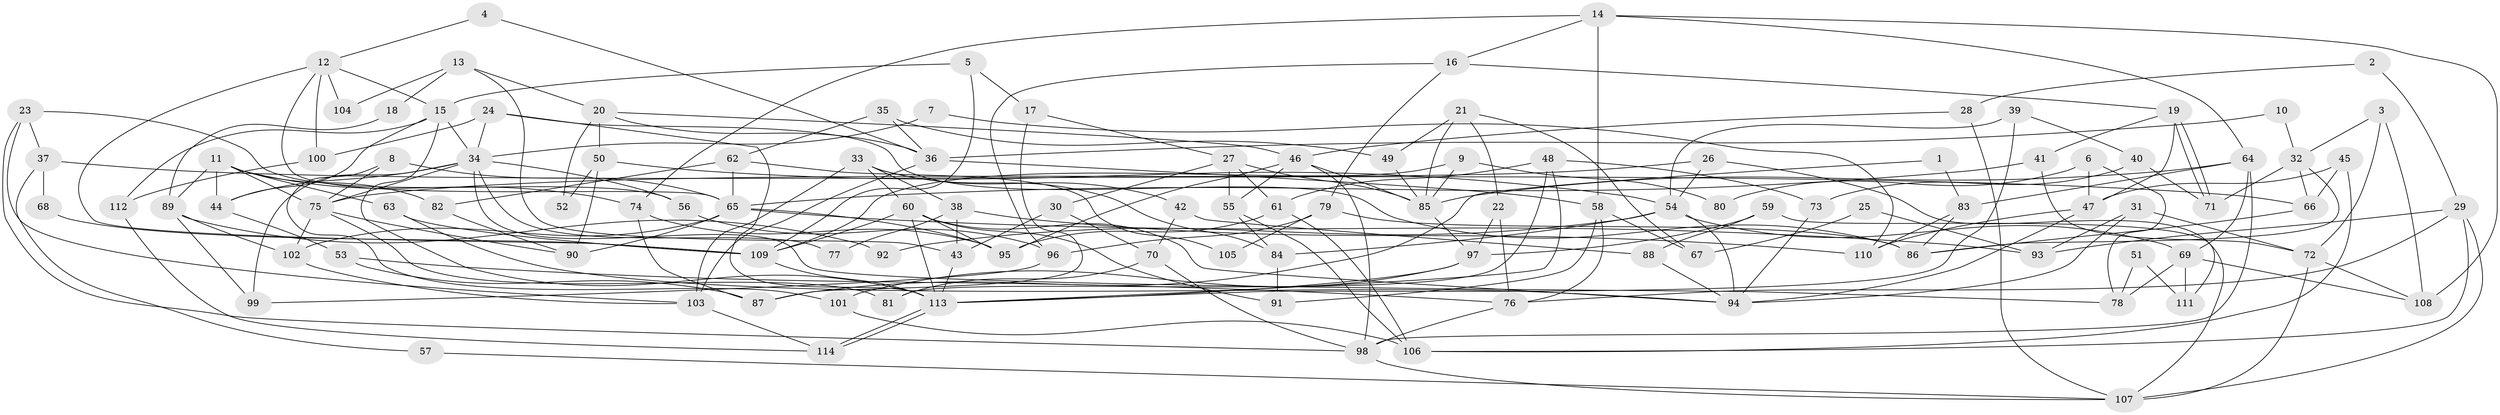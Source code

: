 // coarse degree distribution, {4: 0.23943661971830985, 2: 0.1267605633802817, 6: 0.18309859154929578, 3: 0.11267605633802817, 7: 0.08450704225352113, 5: 0.1267605633802817, 8: 0.056338028169014086, 14: 0.014084507042253521, 10: 0.04225352112676056, 9: 0.014084507042253521}
// Generated by graph-tools (version 1.1) at 2025/52/02/27/25 19:52:03]
// undirected, 114 vertices, 228 edges
graph export_dot {
graph [start="1"]
  node [color=gray90,style=filled];
  1;
  2;
  3;
  4;
  5;
  6;
  7;
  8;
  9;
  10;
  11;
  12;
  13;
  14;
  15;
  16;
  17;
  18;
  19;
  20;
  21;
  22;
  23;
  24;
  25;
  26;
  27;
  28;
  29;
  30;
  31;
  32;
  33;
  34;
  35;
  36;
  37;
  38;
  39;
  40;
  41;
  42;
  43;
  44;
  45;
  46;
  47;
  48;
  49;
  50;
  51;
  52;
  53;
  54;
  55;
  56;
  57;
  58;
  59;
  60;
  61;
  62;
  63;
  64;
  65;
  66;
  67;
  68;
  69;
  70;
  71;
  72;
  73;
  74;
  75;
  76;
  77;
  78;
  79;
  80;
  81;
  82;
  83;
  84;
  85;
  86;
  87;
  88;
  89;
  90;
  91;
  92;
  93;
  94;
  95;
  96;
  97;
  98;
  99;
  100;
  101;
  102;
  103;
  104;
  105;
  106;
  107;
  108;
  109;
  110;
  111;
  112;
  113;
  114;
  1 -- 87;
  1 -- 83;
  2 -- 29;
  2 -- 28;
  3 -- 32;
  3 -- 108;
  3 -- 72;
  4 -- 36;
  4 -- 12;
  5 -- 15;
  5 -- 109;
  5 -- 17;
  6 -- 47;
  6 -- 78;
  6 -- 80;
  7 -- 34;
  7 -- 110;
  8 -- 101;
  8 -- 65;
  8 -- 75;
  9 -- 85;
  9 -- 109;
  9 -- 80;
  10 -- 32;
  10 -- 36;
  11 -- 82;
  11 -- 89;
  11 -- 44;
  11 -- 63;
  11 -- 74;
  11 -- 75;
  12 -- 109;
  12 -- 100;
  12 -- 15;
  12 -- 65;
  12 -- 104;
  13 -- 20;
  13 -- 43;
  13 -- 18;
  13 -- 104;
  14 -- 64;
  14 -- 74;
  14 -- 16;
  14 -- 58;
  14 -- 108;
  15 -- 34;
  15 -- 44;
  15 -- 112;
  15 -- 113;
  16 -- 19;
  16 -- 79;
  16 -- 96;
  17 -- 27;
  17 -- 87;
  18 -- 89;
  19 -- 71;
  19 -- 71;
  19 -- 41;
  19 -- 47;
  20 -- 50;
  20 -- 46;
  20 -- 36;
  20 -- 52;
  21 -- 85;
  21 -- 22;
  21 -- 49;
  21 -- 67;
  22 -- 97;
  22 -- 76;
  23 -- 98;
  23 -- 103;
  23 -- 37;
  23 -- 56;
  24 -- 34;
  24 -- 113;
  24 -- 86;
  24 -- 100;
  25 -- 93;
  25 -- 67;
  26 -- 75;
  26 -- 54;
  26 -- 111;
  27 -- 61;
  27 -- 30;
  27 -- 55;
  27 -- 85;
  28 -- 46;
  28 -- 107;
  29 -- 107;
  29 -- 106;
  29 -- 76;
  29 -- 93;
  30 -- 43;
  30 -- 70;
  31 -- 94;
  31 -- 93;
  31 -- 72;
  32 -- 86;
  32 -- 66;
  32 -- 71;
  33 -- 84;
  33 -- 60;
  33 -- 38;
  33 -- 42;
  33 -- 103;
  34 -- 75;
  34 -- 44;
  34 -- 56;
  34 -- 77;
  34 -- 78;
  34 -- 99;
  35 -- 36;
  35 -- 49;
  35 -- 62;
  36 -- 58;
  36 -- 103;
  37 -- 66;
  37 -- 57;
  37 -- 68;
  38 -- 110;
  38 -- 43;
  38 -- 77;
  39 -- 54;
  39 -- 113;
  39 -- 40;
  40 -- 71;
  40 -- 73;
  41 -- 72;
  41 -- 65;
  42 -- 70;
  42 -- 88;
  43 -- 113;
  44 -- 53;
  45 -- 47;
  45 -- 106;
  45 -- 66;
  46 -- 85;
  46 -- 95;
  46 -- 55;
  46 -- 98;
  47 -- 94;
  47 -- 110;
  48 -- 113;
  48 -- 73;
  48 -- 61;
  48 -- 81;
  49 -- 85;
  50 -- 90;
  50 -- 54;
  50 -- 52;
  51 -- 78;
  51 -- 111;
  53 -- 76;
  53 -- 87;
  54 -- 69;
  54 -- 94;
  54 -- 84;
  54 -- 92;
  55 -- 84;
  55 -- 106;
  56 -- 96;
  57 -- 107;
  58 -- 91;
  58 -- 67;
  58 -- 76;
  59 -- 107;
  59 -- 88;
  59 -- 97;
  60 -- 95;
  60 -- 113;
  60 -- 91;
  60 -- 94;
  60 -- 109;
  61 -- 95;
  61 -- 106;
  62 -- 65;
  62 -- 82;
  62 -- 105;
  63 -- 109;
  63 -- 94;
  64 -- 98;
  64 -- 85;
  64 -- 69;
  64 -- 83;
  65 -- 102;
  65 -- 90;
  65 -- 93;
  65 -- 95;
  66 -- 86;
  68 -- 109;
  69 -- 108;
  69 -- 78;
  69 -- 111;
  70 -- 98;
  70 -- 81;
  72 -- 107;
  72 -- 108;
  73 -- 94;
  74 -- 87;
  74 -- 95;
  75 -- 81;
  75 -- 90;
  75 -- 102;
  76 -- 98;
  79 -- 96;
  79 -- 86;
  79 -- 105;
  82 -- 90;
  83 -- 86;
  83 -- 110;
  84 -- 91;
  85 -- 97;
  88 -- 94;
  89 -- 99;
  89 -- 102;
  89 -- 92;
  96 -- 99;
  97 -- 113;
  97 -- 101;
  98 -- 107;
  100 -- 112;
  101 -- 106;
  102 -- 103;
  103 -- 114;
  109 -- 113;
  112 -- 114;
  113 -- 114;
  113 -- 114;
}
